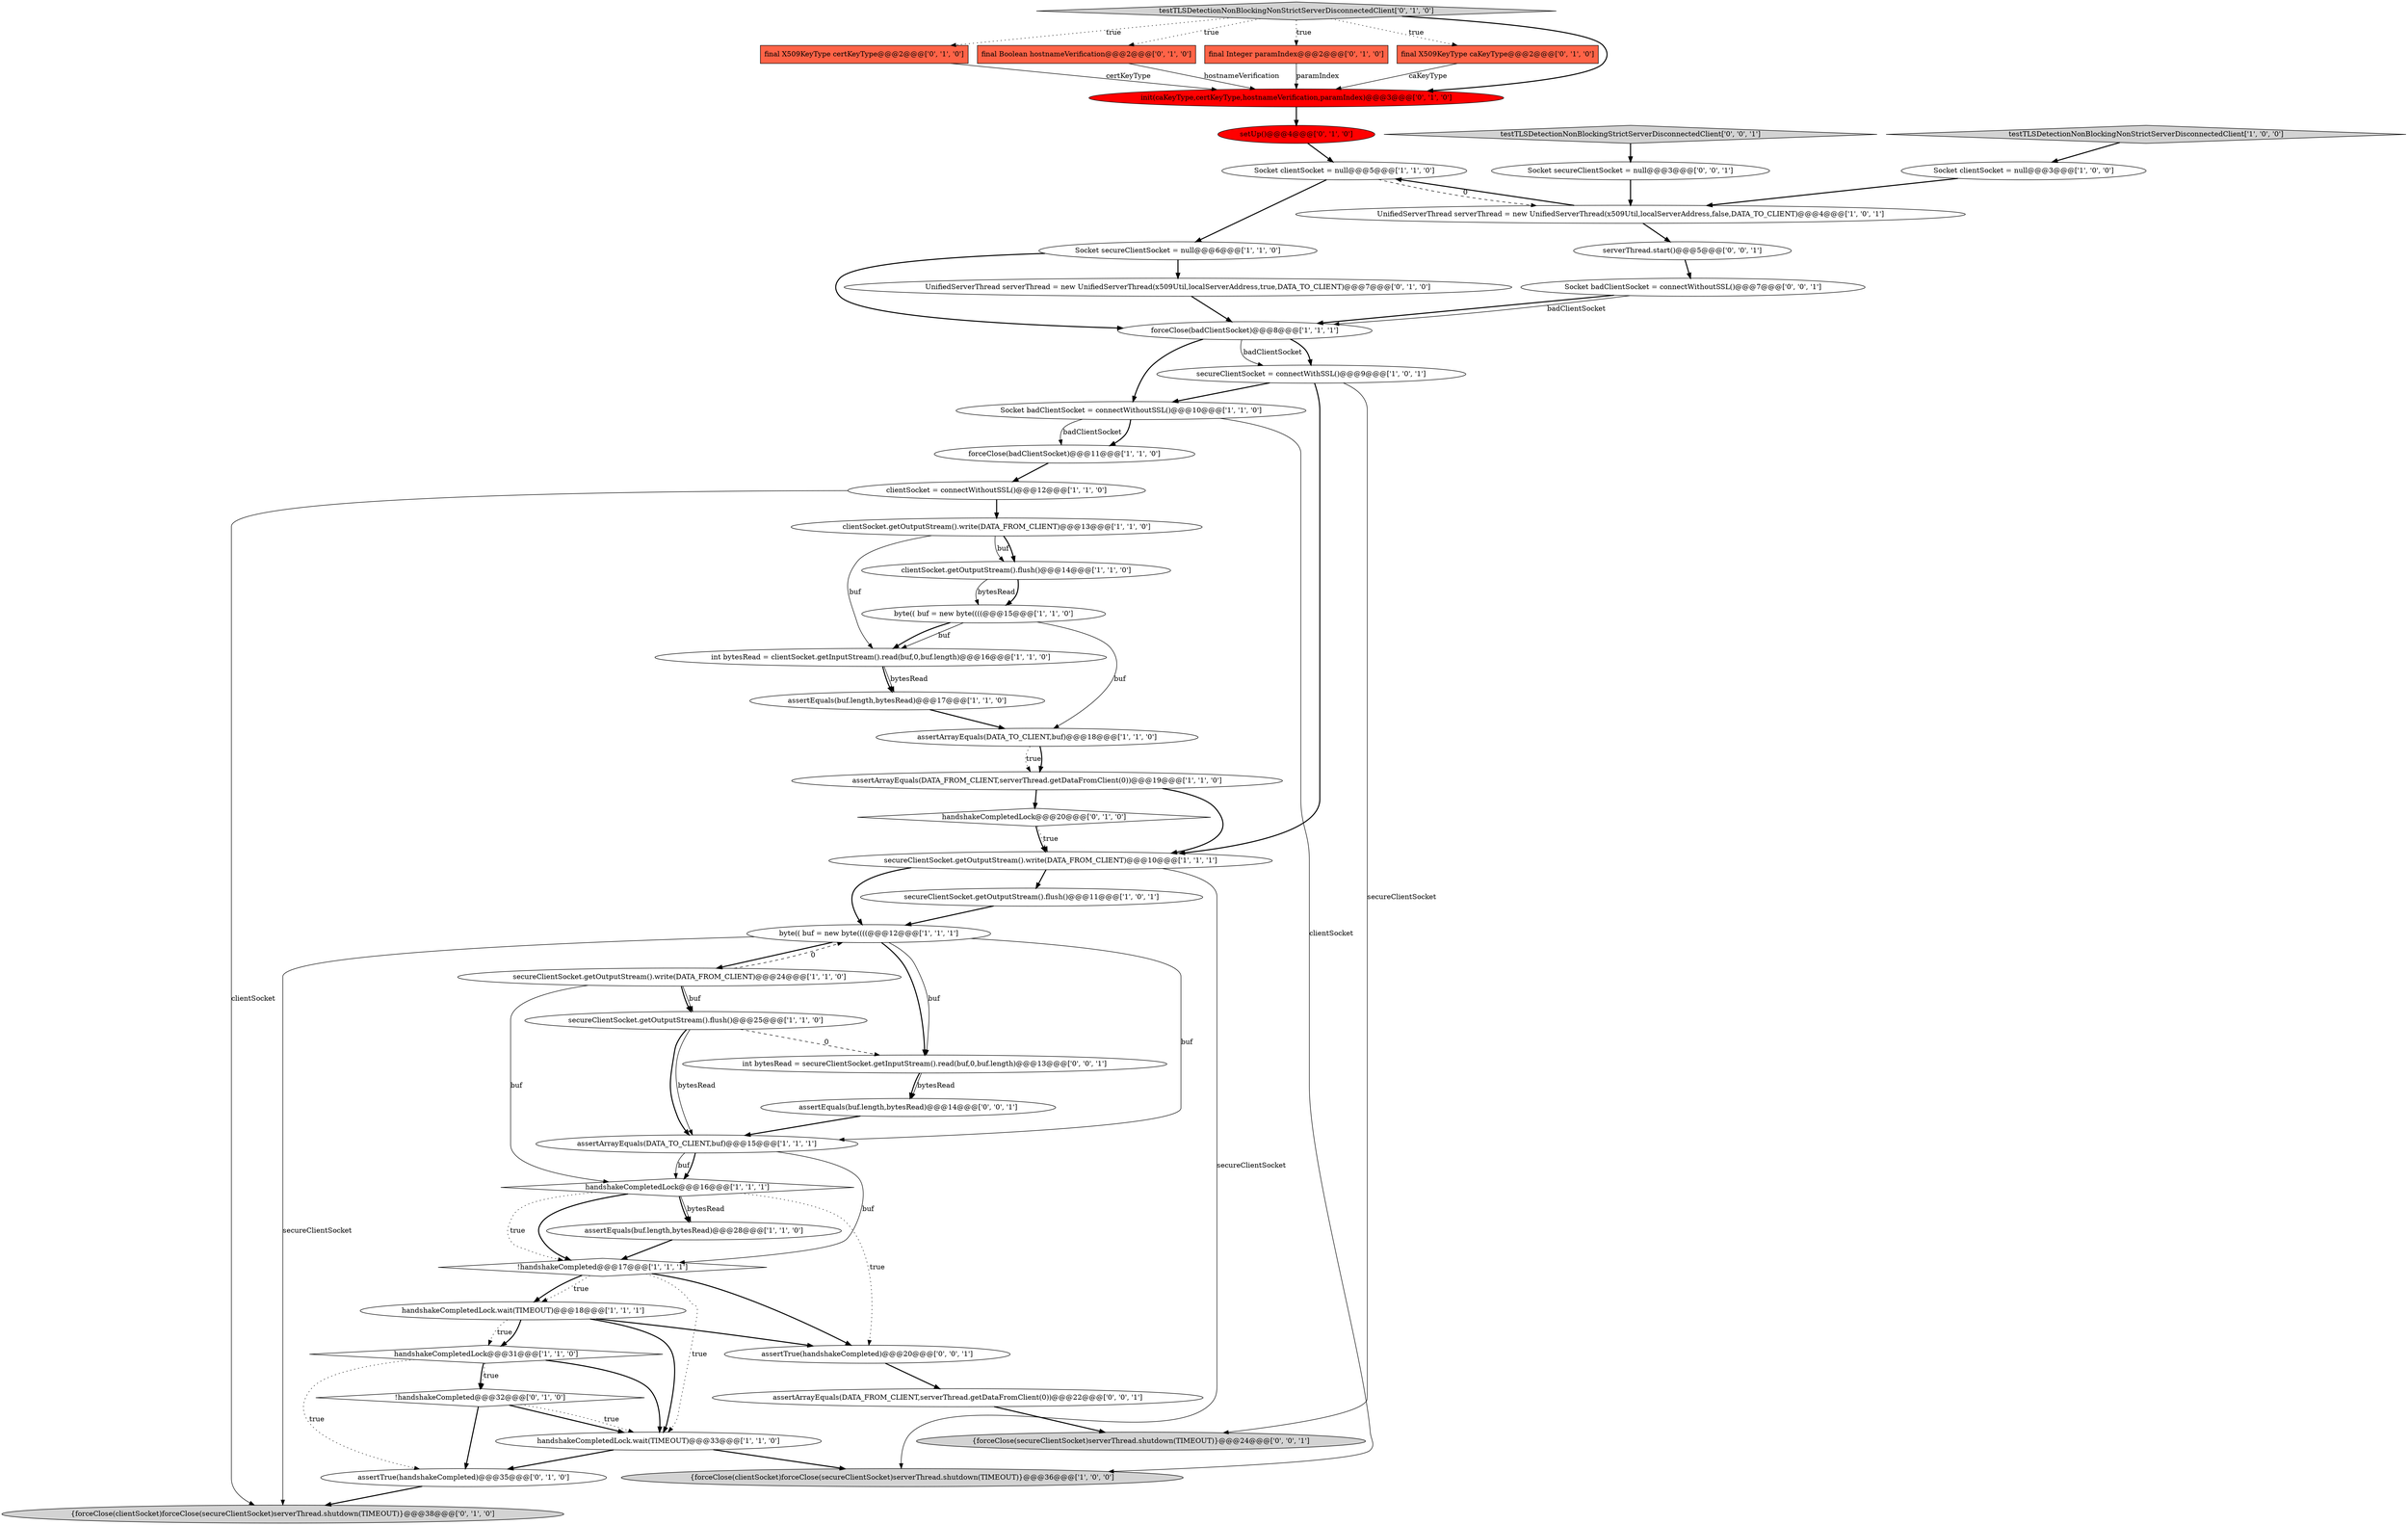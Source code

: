 digraph {
9 [style = filled, label = "forceClose(badClientSocket)@@@11@@@['1', '1', '0']", fillcolor = white, shape = ellipse image = "AAA0AAABBB1BBB"];
2 [style = filled, label = "Socket secureClientSocket = null@@@6@@@['1', '1', '0']", fillcolor = white, shape = ellipse image = "AAA0AAABBB1BBB"];
13 [style = filled, label = "assertEquals(buf.length,bytesRead)@@@28@@@['1', '1', '0']", fillcolor = white, shape = ellipse image = "AAA0AAABBB1BBB"];
41 [style = filled, label = "final X509KeyType certKeyType@@@2@@@['0', '1', '0']", fillcolor = tomato, shape = box image = "AAA1AAABBB2BBB"];
14 [style = filled, label = "!handshakeCompleted@@@17@@@['1', '1', '1']", fillcolor = white, shape = diamond image = "AAA0AAABBB1BBB"];
35 [style = filled, label = "final Boolean hostnameVerification@@@2@@@['0', '1', '0']", fillcolor = tomato, shape = box image = "AAA0AAABBB2BBB"];
38 [style = filled, label = "init(caKeyType,certKeyType,hostnameVerification,paramIndex)@@@3@@@['0', '1', '0']", fillcolor = red, shape = ellipse image = "AAA1AAABBB2BBB"];
43 [style = filled, label = "Socket secureClientSocket = null@@@3@@@['0', '0', '1']", fillcolor = white, shape = ellipse image = "AAA0AAABBB3BBB"];
47 [style = filled, label = "assertArrayEquals(DATA_FROM_CLIENT,serverThread.getDataFromClient(0))@@@22@@@['0', '0', '1']", fillcolor = white, shape = ellipse image = "AAA0AAABBB3BBB"];
8 [style = filled, label = "assertEquals(buf.length,bytesRead)@@@17@@@['1', '1', '0']", fillcolor = white, shape = ellipse image = "AAA0AAABBB1BBB"];
25 [style = filled, label = "Socket clientSocket = null@@@3@@@['1', '0', '0']", fillcolor = white, shape = ellipse image = "AAA0AAABBB1BBB"];
28 [style = filled, label = "Socket badClientSocket = connectWithoutSSL()@@@10@@@['1', '1', '0']", fillcolor = white, shape = ellipse image = "AAA0AAABBB1BBB"];
39 [style = filled, label = "assertTrue(handshakeCompleted)@@@35@@@['0', '1', '0']", fillcolor = white, shape = ellipse image = "AAA0AAABBB2BBB"];
20 [style = filled, label = "UnifiedServerThread serverThread = new UnifiedServerThread(x509Util,localServerAddress,false,DATA_TO_CLIENT)@@@4@@@['1', '0', '1']", fillcolor = white, shape = ellipse image = "AAA0AAABBB1BBB"];
23 [style = filled, label = "byte(( buf = new byte((((@@@12@@@['1', '1', '1']", fillcolor = white, shape = ellipse image = "AAA0AAABBB1BBB"];
32 [style = filled, label = "!handshakeCompleted@@@32@@@['0', '1', '0']", fillcolor = white, shape = diamond image = "AAA0AAABBB2BBB"];
19 [style = filled, label = "handshakeCompletedLock@@@31@@@['1', '1', '0']", fillcolor = white, shape = diamond image = "AAA0AAABBB1BBB"];
21 [style = filled, label = "forceClose(badClientSocket)@@@8@@@['1', '1', '1']", fillcolor = white, shape = ellipse image = "AAA0AAABBB1BBB"];
50 [style = filled, label = "{forceClose(secureClientSocket)serverThread.shutdown(TIMEOUT)}@@@24@@@['0', '0', '1']", fillcolor = lightgray, shape = ellipse image = "AAA0AAABBB3BBB"];
24 [style = filled, label = "assertArrayEquals(DATA_TO_CLIENT,buf)@@@15@@@['1', '1', '1']", fillcolor = white, shape = ellipse image = "AAA0AAABBB1BBB"];
1 [style = filled, label = "Socket clientSocket = null@@@5@@@['1', '1', '0']", fillcolor = white, shape = ellipse image = "AAA0AAABBB1BBB"];
3 [style = filled, label = "assertArrayEquals(DATA_FROM_CLIENT,serverThread.getDataFromClient(0))@@@19@@@['1', '1', '0']", fillcolor = white, shape = ellipse image = "AAA0AAABBB1BBB"];
10 [style = filled, label = "handshakeCompletedLock.wait(TIMEOUT)@@@33@@@['1', '1', '0']", fillcolor = white, shape = ellipse image = "AAA0AAABBB1BBB"];
11 [style = filled, label = "handshakeCompletedLock.wait(TIMEOUT)@@@18@@@['1', '1', '1']", fillcolor = white, shape = ellipse image = "AAA0AAABBB1BBB"];
12 [style = filled, label = "testTLSDetectionNonBlockingNonStrictServerDisconnectedClient['1', '0', '0']", fillcolor = lightgray, shape = diamond image = "AAA0AAABBB1BBB"];
5 [style = filled, label = "int bytesRead = clientSocket.getInputStream().read(buf,0,buf.length)@@@16@@@['1', '1', '0']", fillcolor = white, shape = ellipse image = "AAA0AAABBB1BBB"];
42 [style = filled, label = "assertTrue(handshakeCompleted)@@@20@@@['0', '0', '1']", fillcolor = white, shape = ellipse image = "AAA0AAABBB3BBB"];
4 [style = filled, label = "byte(( buf = new byte((((@@@15@@@['1', '1', '0']", fillcolor = white, shape = ellipse image = "AAA0AAABBB1BBB"];
45 [style = filled, label = "Socket badClientSocket = connectWithoutSSL()@@@7@@@['0', '0', '1']", fillcolor = white, shape = ellipse image = "AAA0AAABBB3BBB"];
46 [style = filled, label = "serverThread.start()@@@5@@@['0', '0', '1']", fillcolor = white, shape = ellipse image = "AAA0AAABBB3BBB"];
27 [style = filled, label = "secureClientSocket.getOutputStream().flush()@@@25@@@['1', '1', '0']", fillcolor = white, shape = ellipse image = "AAA0AAABBB1BBB"];
26 [style = filled, label = "clientSocket.getOutputStream().write(DATA_FROM_CLIENT)@@@13@@@['1', '1', '0']", fillcolor = white, shape = ellipse image = "AAA0AAABBB1BBB"];
6 [style = filled, label = "secureClientSocket.getOutputStream().write(DATA_FROM_CLIENT)@@@24@@@['1', '1', '0']", fillcolor = white, shape = ellipse image = "AAA0AAABBB1BBB"];
36 [style = filled, label = "final Integer paramIndex@@@2@@@['0', '1', '0']", fillcolor = tomato, shape = box image = "AAA0AAABBB2BBB"];
22 [style = filled, label = "assertArrayEquals(DATA_TO_CLIENT,buf)@@@18@@@['1', '1', '0']", fillcolor = white, shape = ellipse image = "AAA0AAABBB1BBB"];
15 [style = filled, label = "{forceClose(clientSocket)forceClose(secureClientSocket)serverThread.shutdown(TIMEOUT)}@@@36@@@['1', '0', '0']", fillcolor = lightgray, shape = ellipse image = "AAA0AAABBB1BBB"];
31 [style = filled, label = "final X509KeyType caKeyType@@@2@@@['0', '1', '0']", fillcolor = tomato, shape = box image = "AAA0AAABBB2BBB"];
0 [style = filled, label = "secureClientSocket.getOutputStream().write(DATA_FROM_CLIENT)@@@10@@@['1', '1', '1']", fillcolor = white, shape = ellipse image = "AAA0AAABBB1BBB"];
37 [style = filled, label = "setUp()@@@4@@@['0', '1', '0']", fillcolor = red, shape = ellipse image = "AAA1AAABBB2BBB"];
29 [style = filled, label = "handshakeCompletedLock@@@16@@@['1', '1', '1']", fillcolor = white, shape = diamond image = "AAA0AAABBB1BBB"];
40 [style = filled, label = "{forceClose(clientSocket)forceClose(secureClientSocket)serverThread.shutdown(TIMEOUT)}@@@38@@@['0', '1', '0']", fillcolor = lightgray, shape = ellipse image = "AAA0AAABBB2BBB"];
17 [style = filled, label = "clientSocket = connectWithoutSSL()@@@12@@@['1', '1', '0']", fillcolor = white, shape = ellipse image = "AAA0AAABBB1BBB"];
30 [style = filled, label = "testTLSDetectionNonBlockingNonStrictServerDisconnectedClient['0', '1', '0']", fillcolor = lightgray, shape = diamond image = "AAA0AAABBB2BBB"];
44 [style = filled, label = "testTLSDetectionNonBlockingStrictServerDisconnectedClient['0', '0', '1']", fillcolor = lightgray, shape = diamond image = "AAA0AAABBB3BBB"];
33 [style = filled, label = "UnifiedServerThread serverThread = new UnifiedServerThread(x509Util,localServerAddress,true,DATA_TO_CLIENT)@@@7@@@['0', '1', '0']", fillcolor = white, shape = ellipse image = "AAA0AAABBB2BBB"];
34 [style = filled, label = "handshakeCompletedLock@@@20@@@['0', '1', '0']", fillcolor = white, shape = diamond image = "AAA0AAABBB2BBB"];
18 [style = filled, label = "secureClientSocket.getOutputStream().flush()@@@11@@@['1', '0', '1']", fillcolor = white, shape = ellipse image = "AAA0AAABBB1BBB"];
49 [style = filled, label = "assertEquals(buf.length,bytesRead)@@@14@@@['0', '0', '1']", fillcolor = white, shape = ellipse image = "AAA0AAABBB3BBB"];
48 [style = filled, label = "int bytesRead = secureClientSocket.getInputStream().read(buf,0,buf.length)@@@13@@@['0', '0', '1']", fillcolor = white, shape = ellipse image = "AAA0AAABBB3BBB"];
16 [style = filled, label = "clientSocket.getOutputStream().flush()@@@14@@@['1', '1', '0']", fillcolor = white, shape = ellipse image = "AAA0AAABBB1BBB"];
7 [style = filled, label = "secureClientSocket = connectWithSSL()@@@9@@@['1', '0', '1']", fillcolor = white, shape = ellipse image = "AAA0AAABBB1BBB"];
24->14 [style = solid, label="buf"];
0->15 [style = solid, label="secureClientSocket"];
28->9 [style = bold, label=""];
21->28 [style = bold, label=""];
3->34 [style = bold, label=""];
49->24 [style = bold, label=""];
26->5 [style = solid, label="buf"];
10->39 [style = bold, label=""];
29->14 [style = dotted, label="true"];
29->14 [style = bold, label=""];
14->11 [style = dotted, label="true"];
27->24 [style = solid, label="bytesRead"];
14->11 [style = bold, label=""];
13->14 [style = bold, label=""];
23->40 [style = solid, label="secureClientSocket"];
30->41 [style = dotted, label="true"];
48->49 [style = bold, label=""];
17->40 [style = solid, label="clientSocket"];
6->27 [style = solid, label="buf"];
37->1 [style = bold, label=""];
26->16 [style = solid, label="buf"];
9->17 [style = bold, label=""];
7->0 [style = bold, label=""];
32->10 [style = bold, label=""];
34->0 [style = bold, label=""];
23->24 [style = solid, label="buf"];
3->0 [style = bold, label=""];
23->48 [style = bold, label=""];
8->22 [style = bold, label=""];
26->16 [style = bold, label=""];
4->5 [style = solid, label="buf"];
0->23 [style = bold, label=""];
38->37 [style = bold, label=""];
35->38 [style = solid, label="hostnameVerification"];
2->21 [style = bold, label=""];
2->33 [style = bold, label=""];
21->7 [style = bold, label=""];
45->21 [style = bold, label=""];
11->19 [style = dotted, label="true"];
23->48 [style = solid, label="buf"];
28->15 [style = solid, label="clientSocket"];
18->23 [style = bold, label=""];
7->50 [style = solid, label="secureClientSocket"];
43->20 [style = bold, label=""];
14->42 [style = bold, label=""];
31->38 [style = solid, label="caKeyType"];
42->47 [style = bold, label=""];
19->10 [style = bold, label=""];
20->1 [style = bold, label=""];
29->13 [style = solid, label="bytesRead"];
6->29 [style = solid, label="buf"];
34->0 [style = dotted, label="true"];
47->50 [style = bold, label=""];
4->22 [style = solid, label="buf"];
30->36 [style = dotted, label="true"];
24->29 [style = solid, label="buf"];
6->27 [style = bold, label=""];
25->20 [style = bold, label=""];
5->8 [style = solid, label="bytesRead"];
19->32 [style = bold, label=""];
7->28 [style = bold, label=""];
11->10 [style = bold, label=""];
36->38 [style = solid, label="paramIndex"];
39->40 [style = bold, label=""];
23->6 [style = bold, label=""];
16->4 [style = solid, label="bytesRead"];
22->3 [style = dotted, label="true"];
21->7 [style = solid, label="badClientSocket"];
0->18 [style = bold, label=""];
27->24 [style = bold, label=""];
1->2 [style = bold, label=""];
32->39 [style = bold, label=""];
19->39 [style = dotted, label="true"];
16->4 [style = bold, label=""];
32->10 [style = dotted, label="true"];
27->48 [style = dashed, label="0"];
4->5 [style = bold, label=""];
28->9 [style = solid, label="badClientSocket"];
30->31 [style = dotted, label="true"];
5->8 [style = bold, label=""];
30->38 [style = bold, label=""];
45->21 [style = solid, label="badClientSocket"];
17->26 [style = bold, label=""];
10->15 [style = bold, label=""];
41->38 [style = solid, label="certKeyType"];
20->46 [style = bold, label=""];
24->29 [style = bold, label=""];
11->42 [style = bold, label=""];
11->19 [style = bold, label=""];
14->10 [style = dotted, label="true"];
44->43 [style = bold, label=""];
1->20 [style = dashed, label="0"];
22->3 [style = bold, label=""];
30->35 [style = dotted, label="true"];
12->25 [style = bold, label=""];
19->32 [style = dotted, label="true"];
46->45 [style = bold, label=""];
29->42 [style = dotted, label="true"];
33->21 [style = bold, label=""];
48->49 [style = solid, label="bytesRead"];
6->23 [style = dashed, label="0"];
29->13 [style = bold, label=""];
}
